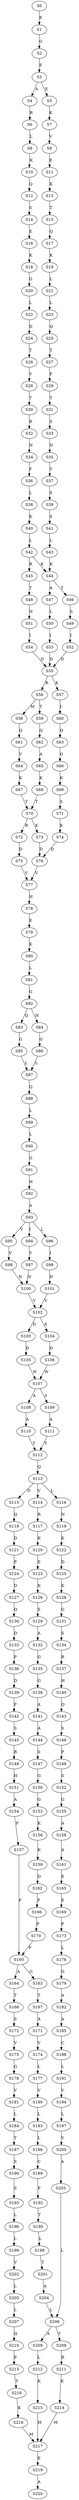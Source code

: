strict digraph  {
	S0 -> S1 [ label = E ];
	S1 -> S2 [ label = G ];
	S2 -> S3 [ label = E ];
	S3 -> S4 [ label = A ];
	S3 -> S5 [ label = E ];
	S4 -> S6 [ label = R ];
	S5 -> S7 [ label = K ];
	S6 -> S8 [ label = L ];
	S7 -> S9 [ label = V ];
	S8 -> S10 [ label = K ];
	S9 -> S11 [ label = E ];
	S10 -> S12 [ label = Q ];
	S11 -> S13 [ label = K ];
	S12 -> S14 [ label = S ];
	S13 -> S15 [ label = T ];
	S14 -> S16 [ label = E ];
	S15 -> S17 [ label = Q ];
	S16 -> S18 [ label = K ];
	S17 -> S19 [ label = K ];
	S18 -> S20 [ label = G ];
	S19 -> S21 [ label = L ];
	S20 -> S22 [ label = L ];
	S21 -> S23 [ label = L ];
	S22 -> S24 [ label = D ];
	S23 -> S25 [ label = Q ];
	S24 -> S26 [ label = T ];
	S25 -> S27 [ label = T ];
	S26 -> S28 [ label = V ];
	S27 -> S29 [ label = F ];
	S28 -> S30 [ label = T ];
	S29 -> S31 [ label = T ];
	S30 -> S32 [ label = R ];
	S31 -> S33 [ label = S ];
	S32 -> S34 [ label = N ];
	S33 -> S35 [ label = N ];
	S34 -> S36 [ label = F ];
	S35 -> S37 [ label = Y ];
	S36 -> S38 [ label = L ];
	S37 -> S39 [ label = S ];
	S38 -> S40 [ label = K ];
	S39 -> S41 [ label = S ];
	S40 -> S42 [ label = L ];
	S41 -> S43 [ label = L ];
	S42 -> S44 [ label = K ];
	S42 -> S45 [ label = R ];
	S43 -> S44 [ label = K ];
	S44 -> S46 [ label = T ];
	S44 -> S47 [ label = A ];
	S45 -> S48 [ label = T ];
	S46 -> S49 [ label = S ];
	S47 -> S50 [ label = L ];
	S48 -> S51 [ label = N ];
	S49 -> S52 [ label = I ];
	S50 -> S53 [ label = I ];
	S51 -> S54 [ label = I ];
	S52 -> S55 [ label = D ];
	S53 -> S55 [ label = D ];
	S54 -> S55 [ label = D ];
	S55 -> S56 [ label = R ];
	S55 -> S57 [ label = K ];
	S56 -> S58 [ label = M ];
	S56 -> S59 [ label = T ];
	S57 -> S60 [ label = I ];
	S58 -> S61 [ label = Q ];
	S59 -> S62 [ label = Q ];
	S60 -> S63 [ label = Q ];
	S61 -> S64 [ label = V ];
	S62 -> S65 [ label = A ];
	S63 -> S66 [ label = G ];
	S64 -> S67 [ label = K ];
	S65 -> S68 [ label = K ];
	S66 -> S69 [ label = K ];
	S67 -> S70 [ label = T ];
	S68 -> S70 [ label = T ];
	S69 -> S71 [ label = S ];
	S70 -> S72 [ label = R ];
	S70 -> S73 [ label = K ];
	S71 -> S74 [ label = K ];
	S72 -> S75 [ label = D ];
	S73 -> S76 [ label = D ];
	S74 -> S76 [ label = D ];
	S75 -> S77 [ label = V ];
	S76 -> S77 [ label = V ];
	S77 -> S78 [ label = H ];
	S78 -> S79 [ label = E ];
	S79 -> S80 [ label = K ];
	S80 -> S81 [ label = L ];
	S81 -> S82 [ label = G ];
	S82 -> S83 [ label = Q ];
	S82 -> S84 [ label = H ];
	S83 -> S85 [ label = G ];
	S84 -> S86 [ label = G ];
	S85 -> S87 [ label = L ];
	S86 -> S87 [ label = L ];
	S87 -> S88 [ label = Q ];
	S88 -> S89 [ label = L ];
	S89 -> S90 [ label = L ];
	S90 -> S91 [ label = G ];
	S91 -> S92 [ label = H ];
	S92 -> S93 [ label = A ];
	S93 -> S94 [ label = I ];
	S93 -> S95 [ label = V ];
	S93 -> S96 [ label = L ];
	S94 -> S97 [ label = V ];
	S95 -> S98 [ label = V ];
	S96 -> S99 [ label = I ];
	S97 -> S100 [ label = N ];
	S98 -> S100 [ label = N ];
	S99 -> S101 [ label = N ];
	S100 -> S102 [ label = V ];
	S101 -> S102 [ label = V ];
	S102 -> S103 [ label = D ];
	S102 -> S104 [ label = E ];
	S103 -> S105 [ label = D ];
	S104 -> S106 [ label = D ];
	S105 -> S107 [ label = W ];
	S106 -> S107 [ label = W ];
	S107 -> S108 [ label = A ];
	S107 -> S109 [ label = S ];
	S108 -> S110 [ label = A ];
	S109 -> S111 [ label = A ];
	S110 -> S112 [ label = Y ];
	S111 -> S112 [ label = Y ];
	S112 -> S113 [ label = Q ];
	S113 -> S114 [ label = V ];
	S113 -> S115 [ label = D ];
	S113 -> S116 [ label = L ];
	S114 -> S117 [ label = R ];
	S115 -> S118 [ label = Q ];
	S116 -> S119 [ label = N ];
	S117 -> S120 [ label = K ];
	S118 -> S121 [ label = D ];
	S119 -> S122 [ label = K ];
	S120 -> S123 [ label = E ];
	S121 -> S124 [ label = P ];
	S122 -> S125 [ label = D ];
	S123 -> S126 [ label = K ];
	S124 -> S127 [ label = D ];
	S125 -> S128 [ label = K ];
	S126 -> S129 [ label = S ];
	S127 -> S130 [ label = Q ];
	S128 -> S131 [ label = G ];
	S129 -> S132 [ label = A ];
	S130 -> S133 [ label = D ];
	S131 -> S134 [ label = S ];
	S132 -> S135 [ label = G ];
	S133 -> S136 [ label = P ];
	S134 -> S137 [ label = R ];
	S135 -> S138 [ label = G ];
	S136 -> S139 [ label = D ];
	S137 -> S140 [ label = H ];
	S138 -> S141 [ label = A ];
	S139 -> S142 [ label = P ];
	S140 -> S143 [ label = Q ];
	S141 -> S144 [ label = A ];
	S142 -> S145 [ label = S ];
	S143 -> S146 [ label = S ];
	S144 -> S147 [ label = S ];
	S145 -> S148 [ label = R ];
	S146 -> S149 [ label = P ];
	S147 -> S150 [ label = G ];
	S148 -> S151 [ label = H ];
	S149 -> S152 [ label = S ];
	S150 -> S153 [ label = G ];
	S151 -> S154 [ label = A ];
	S152 -> S155 [ label = G ];
	S153 -> S156 [ label = K ];
	S154 -> S157 [ label = P ];
	S155 -> S158 [ label = A ];
	S156 -> S159 [ label = K ];
	S157 -> S160 [ label = F ];
	S158 -> S161 [ label = A ];
	S159 -> S162 [ label = D ];
	S160 -> S163 [ label = G ];
	S160 -> S164 [ label = A ];
	S161 -> S165 [ label = E ];
	S162 -> S166 [ label = F ];
	S163 -> S167 [ label = T ];
	S164 -> S168 [ label = T ];
	S165 -> S169 [ label = E ];
	S166 -> S170 [ label = P ];
	S167 -> S171 [ label = A ];
	S168 -> S172 [ label = S ];
	S169 -> S173 [ label = P ];
	S170 -> S160 [ label = F ];
	S171 -> S174 [ label = V ];
	S172 -> S175 [ label = V ];
	S173 -> S176 [ label = L ];
	S174 -> S177 [ label = L ];
	S175 -> S178 [ label = G ];
	S176 -> S179 [ label = G ];
	S177 -> S180 [ label = V ];
	S178 -> S181 [ label = V ];
	S179 -> S182 [ label = A ];
	S180 -> S183 [ label = L ];
	S181 -> S184 [ label = L ];
	S182 -> S185 [ label = A ];
	S183 -> S186 [ label = L ];
	S184 -> S187 [ label = T ];
	S185 -> S188 [ label = C ];
	S186 -> S189 [ label = C ];
	S187 -> S190 [ label = S ];
	S188 -> S191 [ label = L ];
	S189 -> S192 [ label = F ];
	S190 -> S193 [ label = S ];
	S191 -> S194 [ label = V ];
	S192 -> S195 [ label = T ];
	S193 -> S196 [ label = L ];
	S194 -> S197 [ label = L ];
	S195 -> S198 [ label = L ];
	S196 -> S199 [ label = L ];
	S197 -> S200 [ label = V ];
	S198 -> S201 [ label = T ];
	S199 -> S202 [ label = V ];
	S200 -> S203 [ label = A ];
	S201 -> S204 [ label = A ];
	S202 -> S205 [ label = L ];
	S203 -> S206 [ label = L ];
	S204 -> S206 [ label = L ];
	S205 -> S207 [ label = L ];
	S206 -> S208 [ label = T ];
	S206 -> S209 [ label = A ];
	S207 -> S210 [ label = Q ];
	S208 -> S211 [ label = R ];
	S209 -> S212 [ label = L ];
	S210 -> S213 [ label = P ];
	S211 -> S214 [ label = K ];
	S212 -> S215 [ label = K ];
	S213 -> S216 [ label = T ];
	S214 -> S217 [ label = M ];
	S215 -> S217 [ label = M ];
	S216 -> S218 [ label = K ];
	S217 -> S219 [ label = E ];
	S218 -> S217 [ label = M ];
	S219 -> S220 [ label = A ];
}
